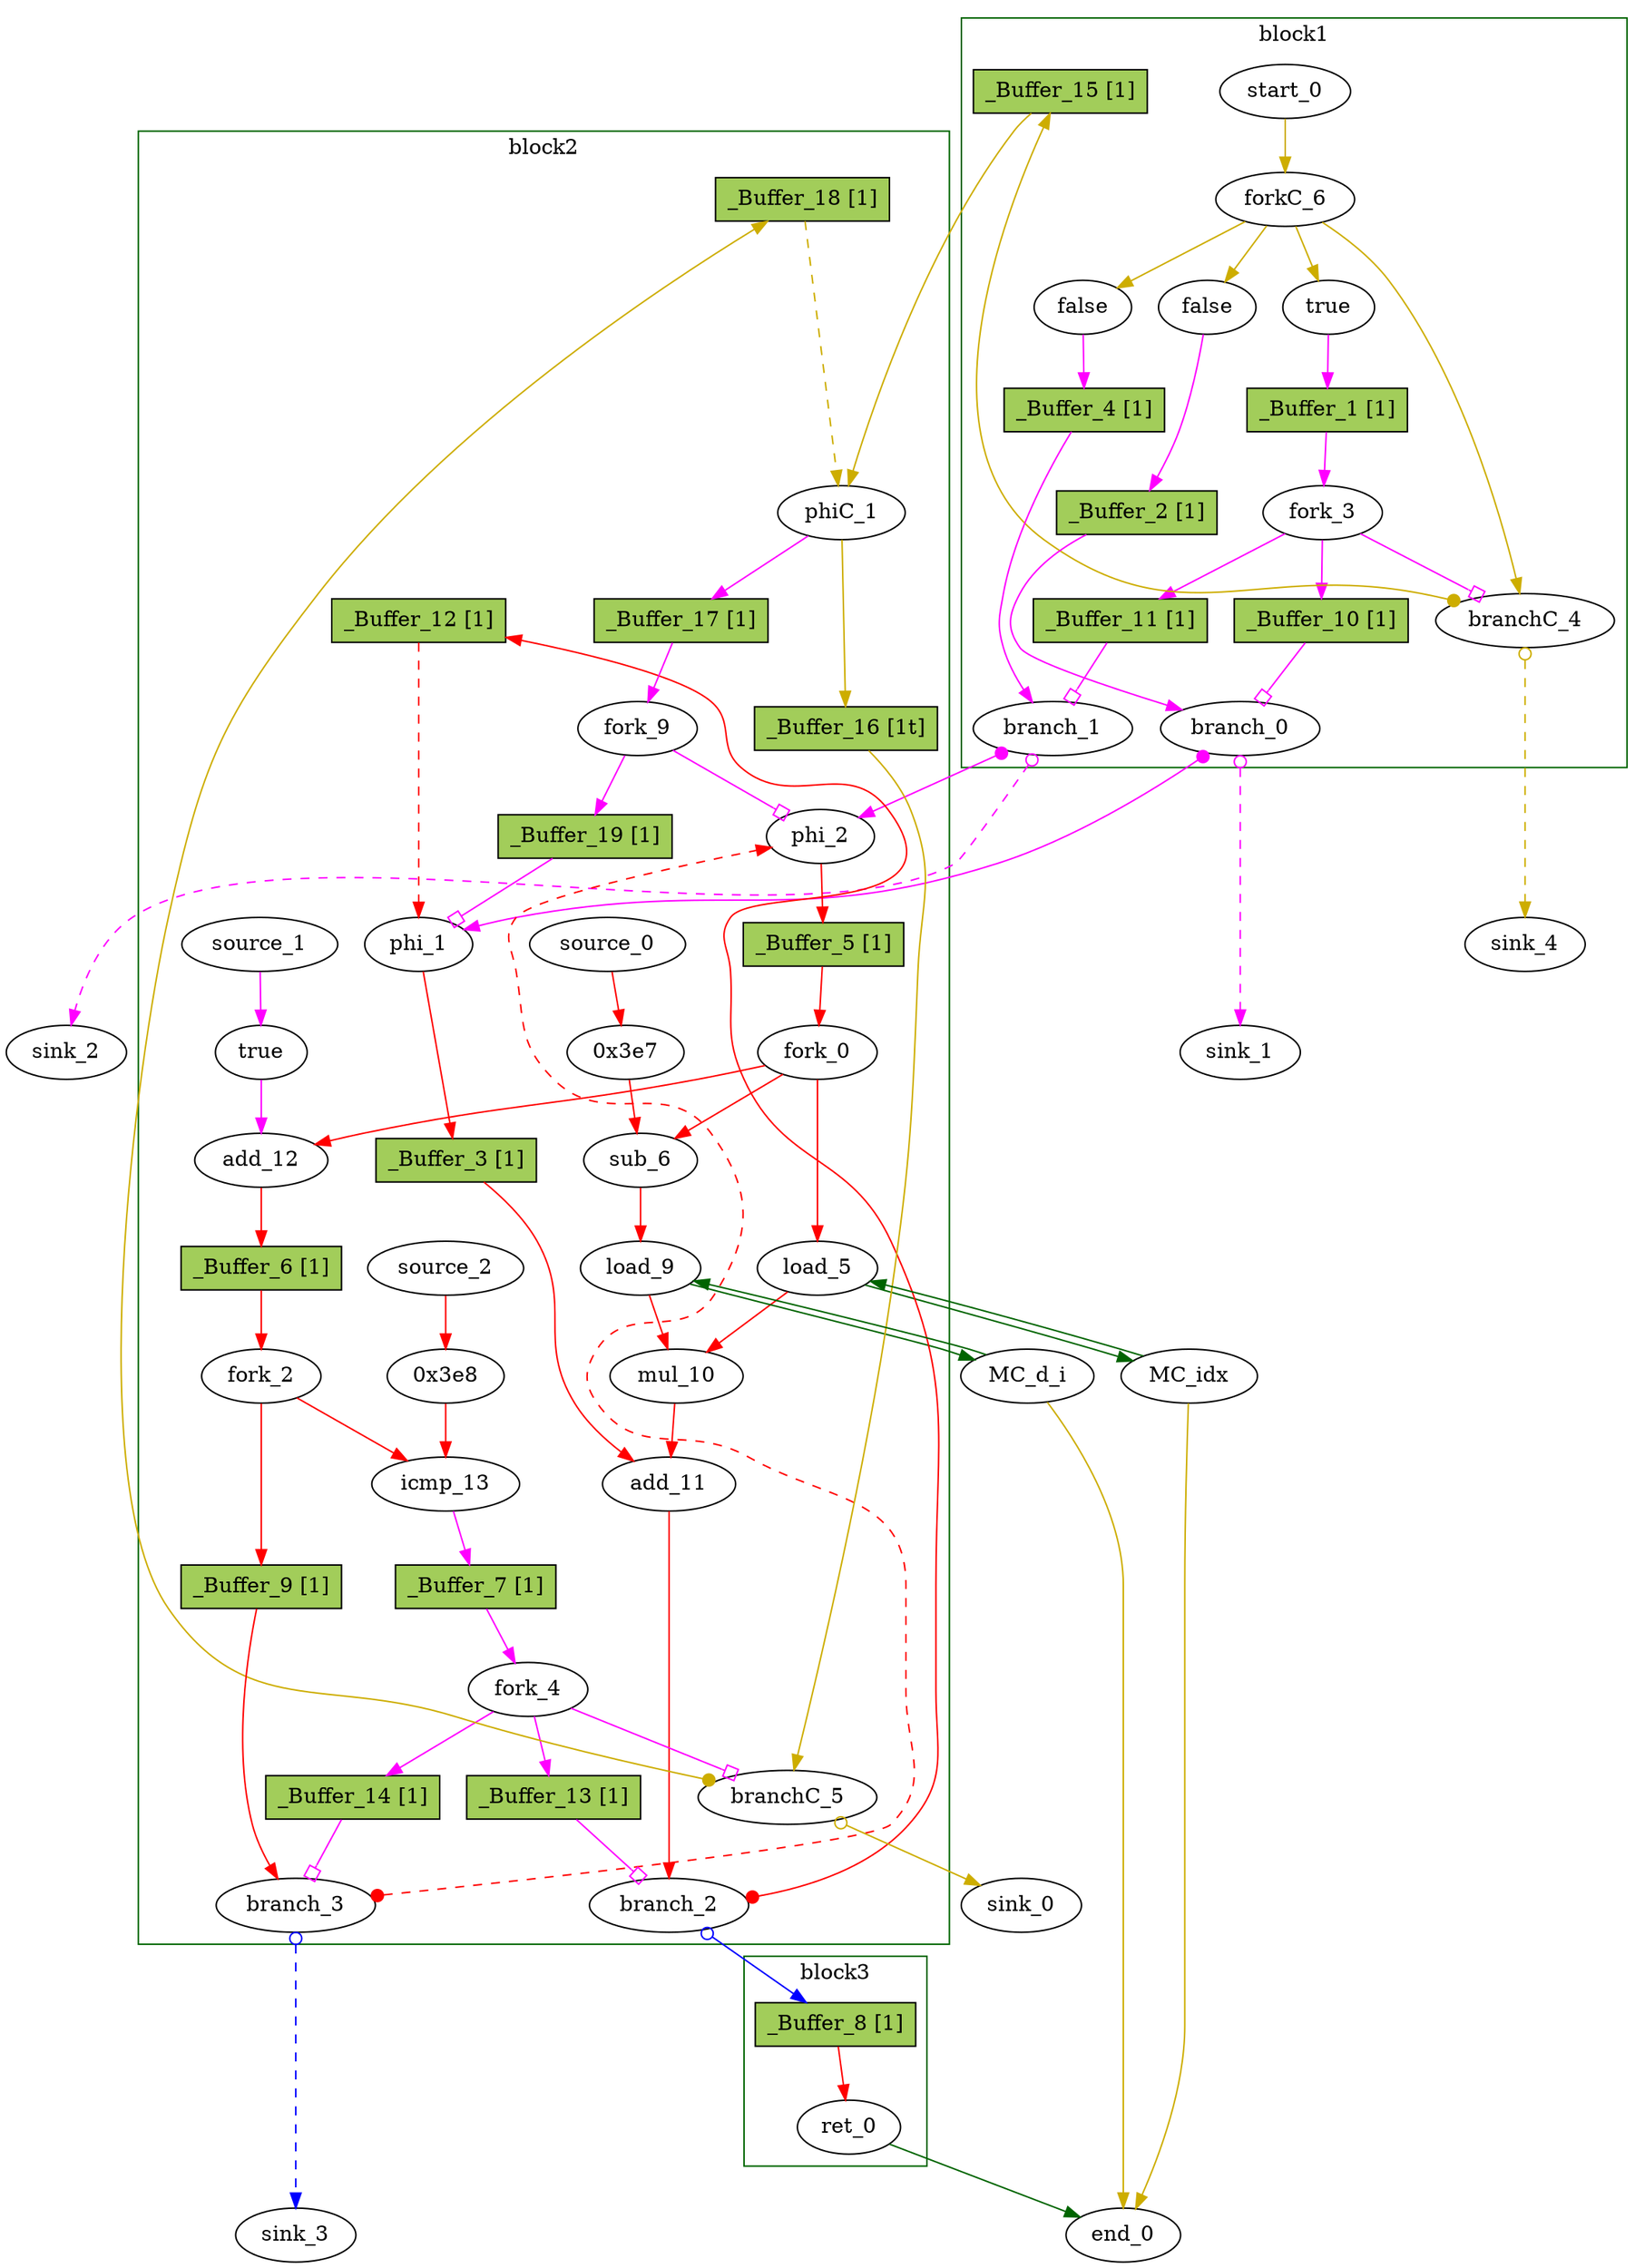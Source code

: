 // Number of blocks: 60
// Number of channels: 99
Digraph G {

  // Blocks
subgraph cluster_1 {
color = "darkgreen"
label = "block1"
  brCst_block1 [type=Constant, in="in1:1", out="out1:1", delay=4, bbID = 1, value="0x1", label=true,  shape=oval];
  cst_0 [type=Constant, in="in1:1", out="out1:1", delay=4, bbID = 1, value="0x0", label=false,  shape=oval];
  cst_1 [type=Constant, in="in1:1", out="out1:1", delay=4, bbID = 1, value="0x0", label=false,  shape=oval];
  branch_0 [type=Branch, in="in1:1 in2?:1", out="out1+:1 out2-:1", delay=4, bbID = 1,  shape=oval];
  branch_1 [type=Branch, in="in1:1 in2?:1", out="out1+:1 out2-:1", delay=4, bbID = 1,  shape=oval];
  fork_3 [type=Fork, in="in1:1", out="out1:1 out2:1 out3:1", delay=4, bbID = 1,  shape=oval];
  start_0 [type=Entry, in="in1:0", out="out1:0", bbID = 1,  shape=oval];
  forkC_6 [type=Fork, in="in1:0", out="out1:0 out2:0 out3:0 out4:0", delay=4, bbID = 1,  shape=oval];
  branchC_4 [type=Branch, in="in1:0 in2?:1", out="out1+:0 out2-:0", delay=4, bbID = 1,  shape=oval];
  _Buffer_1 [type=Buffer, in="in1:1", out="out1:1", bbID = 1, slots=1, transparent=false, label="_Buffer_1 [1]",  shape=box, style=filled, fillcolor=darkolivegreen3, height = 0.4];
  _Buffer_2 [type=Buffer, in="in1:1", out="out1:1", bbID = 1, slots=1, transparent=false, label="_Buffer_2 [1]",  shape=box, style=filled, fillcolor=darkolivegreen3, height = 0.4];
  _Buffer_4 [type=Buffer, in="in1:1", out="out1:1", bbID = 1, slots=1, transparent=false, label="_Buffer_4 [1]",  shape=box, style=filled, fillcolor=darkolivegreen3, height = 0.4];
  _Buffer_10 [type=Buffer, in="in1:1", out="out1:1", bbID = 1, slots=1, transparent=false, label="_Buffer_10 [1]",  shape=box, style=filled, fillcolor=darkolivegreen3, height = 0.4];
  _Buffer_11 [type=Buffer, in="in1:1", out="out1:1", bbID = 1, slots=1, transparent=false, label="_Buffer_11 [1]",  shape=box, style=filled, fillcolor=darkolivegreen3, height = 0.4];
  _Buffer_15 [type=Buffer, in="in1:0", out="out1:0", bbID = 1, slots=1, transparent=false, label="_Buffer_15 [1]",  shape=box, style=filled, fillcolor=darkolivegreen3, height = 0.4];
}
subgraph cluster_2 {
color = "darkgreen"
label = "block2"
  phi_1 [type=Mux, in="in1?:1 in2:32 in3:32", out="out1:32", delay=4, bbID = 2, retimingDiff=0.8,  shape=oval];
  phi_2 [type=Mux, in="in1?:1 in2:32 in3:32", out="out1:32", delay=4, bbID = 2, retimingDiff=0.2,  shape=oval];
  load_5 [type=Operator, in="in1:32 in2:32", out="out1:32 out2:32", op = "mc_load_op", delay=4, latency=2, bbID = 2, portID = 0, offset = 0, retimingDiff=0.4,  shape=oval];
  cst_2 [type=Constant, in="in1:32", out="out1:32", delay=4, bbID = 2, value="0x3e7", label="0x3e7", retimingDiff=0.4,  shape=oval];
  sub_6 [type=Operator, in="in1:32 in2:32", out="out1:32", op = "sub_op", delay=4, bbID = 2, retimingDiff=0.4,  shape=oval];
  load_9 [type=Operator, in="in1:32 in2:32", out="out1:32 out2:32", op = "mc_load_op", delay=4, latency=2, bbID = 2, portID = 0, offset = 0, retimingDiff=0.4,  shape=oval];
  mul_10 [type=Operator, in="in1:32 in2:32", out="out1:32", op = "mul_op", delay=4, latency=4, bbID = 2, retimingDiff=0.8,  shape=oval];
  add_11 [type=Operator, in="in1:32 in2:32", out="out1:32", op = "add_op", delay=4, bbID = 2, retimingDiff=1.6,  shape=oval];
  cst_3 [type=Constant, in="in1:1", out="out1:1", delay=4, bbID = 2, value="0x1", label=true, retimingDiff=0.4,  shape=oval];
  add_12 [type=Operator, in="in1:32 in2:32", out="out1:32", op = "add_op", delay=4, bbID = 2, retimingDiff=0.4,  shape=oval];
  cst_4 [type=Constant, in="in1:32", out="out1:32", delay=4, bbID = 2, value="0x3e8", label="0x3e8", retimingDiff=0.6,  shape=oval];
  icmp_13 [type=Operator, in="in1:32 in2:32", out="out1:1", op = "icmp_ult_op", delay=4, bbID = 2, retimingDiff=0.6,  shape=oval];
  fork_0 [type=Fork, in="in1:32", out="out1:32 out2:32 out3:32", delay=4, bbID = 2, retimingDiff=0.4,  shape=oval];
  fork_2 [type=Fork, in="in1:32", out="out1:32 out2:32", delay=4, bbID = 2, retimingDiff=0.6,  shape=oval];
  branch_2 [type=Branch, in="in1:32 in2?:1", out="out1+:32 out2-:32", delay=4, bbID = 2, retimingDiff=1.6,  shape=oval];
  branch_3 [type=Branch, in="in1:32 in2?:1", out="out1+:32 out2-:32", delay=4, bbID = 2, retimingDiff=1.2,  shape=oval];
  fork_4 [type=Fork, in="in1:1", out="out1:1 out2:1 out3:1", delay=4, bbID = 2, retimingDiff=0.8,  shape=oval];
  phiC_1 [type=CntrlMerge, in="in1:0 in2:0", out="out1:0 out2?:1", delay=4, bbID = 2,  shape=oval];
  branchC_5 [type=Branch, in="in1:0 in2?:1", out="out1+:0 out2-:0", delay=4, bbID = 2, retimingDiff=0.8,  shape=oval];
  source_0 [type=Source, out="out1:32", bbID = 2, retimingDiff=0.4,  shape=oval];
  source_1 [type=Source, out="out1:1", bbID = 2, retimingDiff=0.4,  shape=oval];
  source_2 [type=Source, out="out1:32", bbID = 2, retimingDiff=0.6,  shape=oval];
  fork_9 [type=Fork, in="in1:1", out="out1:1 out2:1", delay=4, bbID = 2, retimingDiff=0.2,  shape=oval];
  _Buffer_3 [type=Buffer, in="in1:32", out="out1:32", bbID = 2, slots=1, transparent=false, label="_Buffer_3 [1]",  shape=box, style=filled, fillcolor=darkolivegreen3, height = 0.4];
  _Buffer_5 [type=Buffer, in="in1:32", out="out1:32", bbID = 2, slots=1, transparent=false, label="_Buffer_5 [1]",  shape=box, style=filled, fillcolor=darkolivegreen3, height = 0.4];
  _Buffer_6 [type=Buffer, in="in1:32", out="out1:32", bbID = 2, slots=1, transparent=false, label="_Buffer_6 [1]",  shape=box, style=filled, fillcolor=darkolivegreen3, height = 0.4];
  _Buffer_7 [type=Buffer, in="in1:1", out="out1:1", bbID = 2, slots=1, transparent=false, label="_Buffer_7 [1]",  shape=box, style=filled, fillcolor=darkolivegreen3, height = 0.4];
  _Buffer_9 [type=Buffer, in="in1:32", out="out1:32", bbID = 2, slots=1, transparent=false, label="_Buffer_9 [1]",  shape=box, style=filled, fillcolor=darkolivegreen3, height = 0.4];
  _Buffer_12 [type=Buffer, in="in1:32", out="out1:32", bbID = 2, slots=1, transparent=false, label="_Buffer_12 [1]",  shape=box, style=filled, fillcolor=darkolivegreen3, height = 0.4];
  _Buffer_13 [type=Buffer, in="in1:1", out="out1:1", bbID = 2, slots=1, transparent=false, label="_Buffer_13 [1]",  shape=box, style=filled, fillcolor=darkolivegreen3, height = 0.4];
  _Buffer_14 [type=Buffer, in="in1:1", out="out1:1", bbID = 2, slots=1, transparent=false, label="_Buffer_14 [1]",  shape=box, style=filled, fillcolor=darkolivegreen3, height = 0.4];
  _Buffer_16 [type=Buffer, in="in1:0", out="out1:0", bbID = 2, slots=1, transparent=true, label="_Buffer_16 [1t]",  shape=box, style=filled, fillcolor=darkolivegreen3, height = 0.4];
  _Buffer_17 [type=Buffer, in="in1:1", out="out1:1", bbID = 2, slots=1, transparent=false, label="_Buffer_17 [1]",  shape=box, style=filled, fillcolor=darkolivegreen3, height = 0.4];
  _Buffer_18 [type=Buffer, in="in1:0", out="out1:0", bbID = 2, slots=1, transparent=false, label="_Buffer_18 [1]",  shape=box, style=filled, fillcolor=darkolivegreen3, height = 0.4];
  _Buffer_19 [type=Buffer, in="in1:1", out="out1:1", bbID = 2, slots=1, transparent=false, label="_Buffer_19 [1]",  shape=box, style=filled, fillcolor=darkolivegreen3, height = 0.4];
}
subgraph cluster_3 {
color = "darkgreen"
label = "block3"
  ret_0 [type=Operator, in="in1:32", out="out1:32", op = "ret_op", delay=4, bbID = 3,  shape=oval];
  _Buffer_8 [type=Buffer, in="in1:32", out="out1:32", bbID = 3, slots=1, transparent=false, label="_Buffer_8 [1]",  shape=box, style=filled, fillcolor=darkolivegreen3, height = 0.4];
}
  MC_idx [type=MC, in="in1:32*l0a", out="out1:32*l0d out2:0*e", bbID = 0, memory = "idx", bbcount = 0, ldcount = 1, stcount = 0, ];
  MC_d_i [type=MC, in="in1:32*l0a", out="out1:32*l0d out2:0*e", bbID = 0, memory = "d_i", bbcount = 0, ldcount = 1, stcount = 0, ];
  end_0 [type=Exit, in="in1:0*e in2:0*e in3:32", out="out1:32", bbID = 0,  shape=oval];
  sink_0 [type=Sink, in="in1:0", bbID = 0,  shape=oval];
  sink_1 [type=Sink, in="in1:1", bbID = 0,  shape=oval];
  sink_2 [type=Sink, in="in1:1", bbID = 0,  shape=oval];
  sink_3 [type=Sink, in="in1:32", bbID = 0,  shape=oval];
  sink_4 [type=Sink, in="in1:0", bbID = 0,  shape=oval];

  // Channels
  brCst_block1 -> _Buffer_1 [from=out1, to=in1, arrowhead=normal, color=magenta];
  cst_0 -> _Buffer_2 [from=out1, to=in1, arrowhead=normal, color=magenta];
  phi_1 -> _Buffer_3 [from=out1, to=in1, arrowhead=normal, color=red];
  cst_1 -> _Buffer_4 [from=out1, to=in1, arrowhead=normal, color=magenta];
  phi_2 -> _Buffer_5 [from=out1, to=in1, arrowhead=normal, color=red];
  load_5 -> mul_10 [from=out1, to=in1, arrowhead=normal, color=red];
  load_5 -> MC_idx [from=out2, to=in1, arrowhead=normal, color=darkgreen];
  cst_2 -> sub_6 [from=out1, to=in1, arrowhead=normal, color=red];
  sub_6 -> load_9 [from=out1, to=in2, arrowhead=normal, color=red];
  load_9 -> mul_10 [from=out1, to=in2, arrowhead=normal, color=red];
  load_9 -> MC_d_i [from=out2, to=in1, arrowhead=normal, color=darkgreen];
  mul_10 -> add_11 [from=out1, to=in2, arrowhead=normal, color=red];
  add_11 -> branch_2 [from=out1, to=in1, arrowhead=normal, color=red];
  cst_3 -> add_12 [from=out1, to=in2, arrowhead=normal, color=magenta];
  add_12 -> _Buffer_6 [from=out1, to=in1, arrowhead=normal, color=red];
  cst_4 -> icmp_13 [from=out1, to=in2, arrowhead=normal, color=red];
  icmp_13 -> _Buffer_7 [from=out1, to=in1, arrowhead=normal, color=magenta];
  ret_0 -> end_0 [from=out1, to=in3, arrowhead=normal, color=darkgreen];
  branch_2 -> _Buffer_8 [from=out2, to=in1, dir=both, arrowtail=odot, arrowhead=normal, color=blue];
  fork_0 -> load_5 [from=out3, to=in2, arrowhead=normal, color=red];
  fork_0 -> sub_6 [from=out1, to=in2, arrowhead=normal, color=red];
  fork_0 -> add_12 [from=out2, to=in1, arrowhead=normal, color=red];
  fork_2 -> icmp_13 [from=out1, to=in1, arrowhead=normal, color=red];
  fork_2 -> _Buffer_9 [from=out2, to=in1, arrowhead=normal, color=red];
  branch_0 -> phi_1 [from=out1, to=in2, dir=both, arrowtail=dot, arrowhead=normal, color=magenta];
  branch_0 -> sink_1 [from=out2, to=in1, dir=both, arrowtail=odot, arrowhead=normal, color=magenta, style=dashed, minlen = 3];
  branch_1 -> phi_2 [from=out1, to=in2, dir=both, arrowtail=dot, arrowhead=normal, color=magenta];
  branch_1 -> sink_2 [from=out2, to=in1, dir=both, arrowtail=odot, arrowhead=normal, color=magenta, style=dashed, minlen = 3];
  fork_3 -> _Buffer_10 [from=out2, to=in1, arrowhead=normal, color=magenta];
  fork_3 -> _Buffer_11 [from=out1, to=in1, arrowhead=normal, color=magenta];
  fork_3 -> branchC_4 [from=out3, to=in2, arrowhead=obox, color=magenta];
  branch_2 -> _Buffer_12 [from=out1, to=in1, dir=both, arrowtail=dot, arrowhead=normal, color=red, constraint=false];
  branch_3 -> phi_2 [from=out1, to=in3, dir=both, arrowtail=dot, arrowhead=normal, color=red, constraint=false, style=dashed, minlen = 3];
  branch_3 -> sink_3 [from=out2, to=in1, dir=both, arrowtail=odot, arrowhead=normal, color=blue, style=dashed, minlen = 3];
  fork_4 -> _Buffer_13 [from=out2, to=in1, arrowhead=normal, color=magenta];
  fork_4 -> _Buffer_14 [from=out1, to=in1, arrowhead=normal, color=magenta];
  fork_4 -> branchC_5 [from=out3, to=in2, arrowhead=obox, color=magenta];
  MC_idx -> load_5 [from=out1, to=in1, arrowhead=normal, color=darkgreen];
  MC_idx -> end_0 [from=out2, to=in1, arrowhead=normal, color=gold3];
  MC_d_i -> load_9 [from=out1, to=in1, arrowhead=normal, color=darkgreen];
  MC_d_i -> end_0 [from=out2, to=in2, arrowhead=normal, color=gold3];
  start_0 -> forkC_6 [from=out1, to=in1, arrowhead=normal, color=gold3];
  forkC_6 -> brCst_block1 [from=out4, to=in1, arrowhead=normal, color=gold3];
  forkC_6 -> cst_0 [from=out1, to=in1, arrowhead=normal, color=gold3];
  forkC_6 -> cst_1 [from=out2, to=in1, arrowhead=normal, color=gold3];
  forkC_6 -> branchC_4 [from=out3, to=in1, arrowhead=normal, color=gold3];
  branchC_4 -> _Buffer_15 [from=out1, to=in1, dir=both, arrowtail=dot, arrowhead=normal, color=gold3, constraint=false];
  branchC_4 -> sink_4 [from=out2, to=in1, dir=both, arrowtail=odot, arrowhead=normal, color=gold3, style=dashed, minlen = 3];
  phiC_1 -> _Buffer_16 [from=out1, to=in1, arrowhead=normal, color=gold3];
  phiC_1 -> _Buffer_17 [from=out2, to=in1, arrowhead=normal, color=magenta];
  branchC_5 -> _Buffer_18 [from=out1, to=in1, dir=both, arrowtail=dot, arrowhead=normal, color=gold3, constraint=false];
  branchC_5 -> sink_0 [from=out2, to=in1, dir=both, arrowtail=odot, arrowhead=normal, color=gold3];
  source_0 -> cst_2 [from=out1, to=in1, arrowhead=normal, color=red];
  source_1 -> cst_3 [from=out1, to=in1, arrowhead=normal, color=magenta];
  source_2 -> cst_4 [from=out1, to=in1, arrowhead=normal, color=red];
  fork_9 -> _Buffer_19 [from=out1, to=in1, arrowhead=normal, color=magenta];
  fork_9 -> phi_2 [from=out2, to=in1, arrowhead=obox, color=magenta];
  _Buffer_1 -> fork_3 [from=out1, to=in1, arrowhead=normal, color=magenta];
  _Buffer_2 -> branch_0 [from=out1, to=in1, arrowhead=normal, color=magenta];
  _Buffer_3 -> add_11 [from=out1, to=in1, arrowhead=normal, color=red];
  _Buffer_4 -> branch_1 [from=out1, to=in1, arrowhead=normal, color=magenta];
  _Buffer_5 -> fork_0 [from=out1, to=in1, arrowhead=normal, color=red];
  _Buffer_6 -> fork_2 [from=out1, to=in1, arrowhead=normal, color=red];
  _Buffer_7 -> fork_4 [from=out1, to=in1, arrowhead=normal, color=magenta];
  _Buffer_8 -> ret_0 [from=out1, to=in1, arrowhead=normal, color=red];
  _Buffer_9 -> branch_3 [from=out1, to=in1, arrowhead=normal, color=red];
  _Buffer_10 -> branch_0 [from=out1, to=in2, arrowhead=obox, color=magenta];
  _Buffer_11 -> branch_1 [from=out1, to=in2, arrowhead=obox, color=magenta];
  _Buffer_12 -> phi_1 [from=out1, to=in3, arrowhead=normal, color=red, style=dashed, minlen = 3];
  _Buffer_13 -> branch_2 [from=out1, to=in2, arrowhead=obox, color=magenta];
  _Buffer_14 -> branch_3 [from=out1, to=in2, arrowhead=obox, color=magenta];
  _Buffer_15 -> phiC_1 [from=out1, to=in1, arrowhead=normal, color=gold3];
  _Buffer_16 -> branchC_5 [from=out1, to=in1, arrowhead=normal, color=gold3];
  _Buffer_17 -> fork_9 [from=out1, to=in1, arrowhead=normal, color=magenta];
  _Buffer_18 -> phiC_1 [from=out1, to=in2, arrowhead=normal, color=gold3, style=dashed, minlen = 3];
  _Buffer_19 -> phi_1 [from=out1, to=in1, arrowhead=obox, color=magenta];
}
